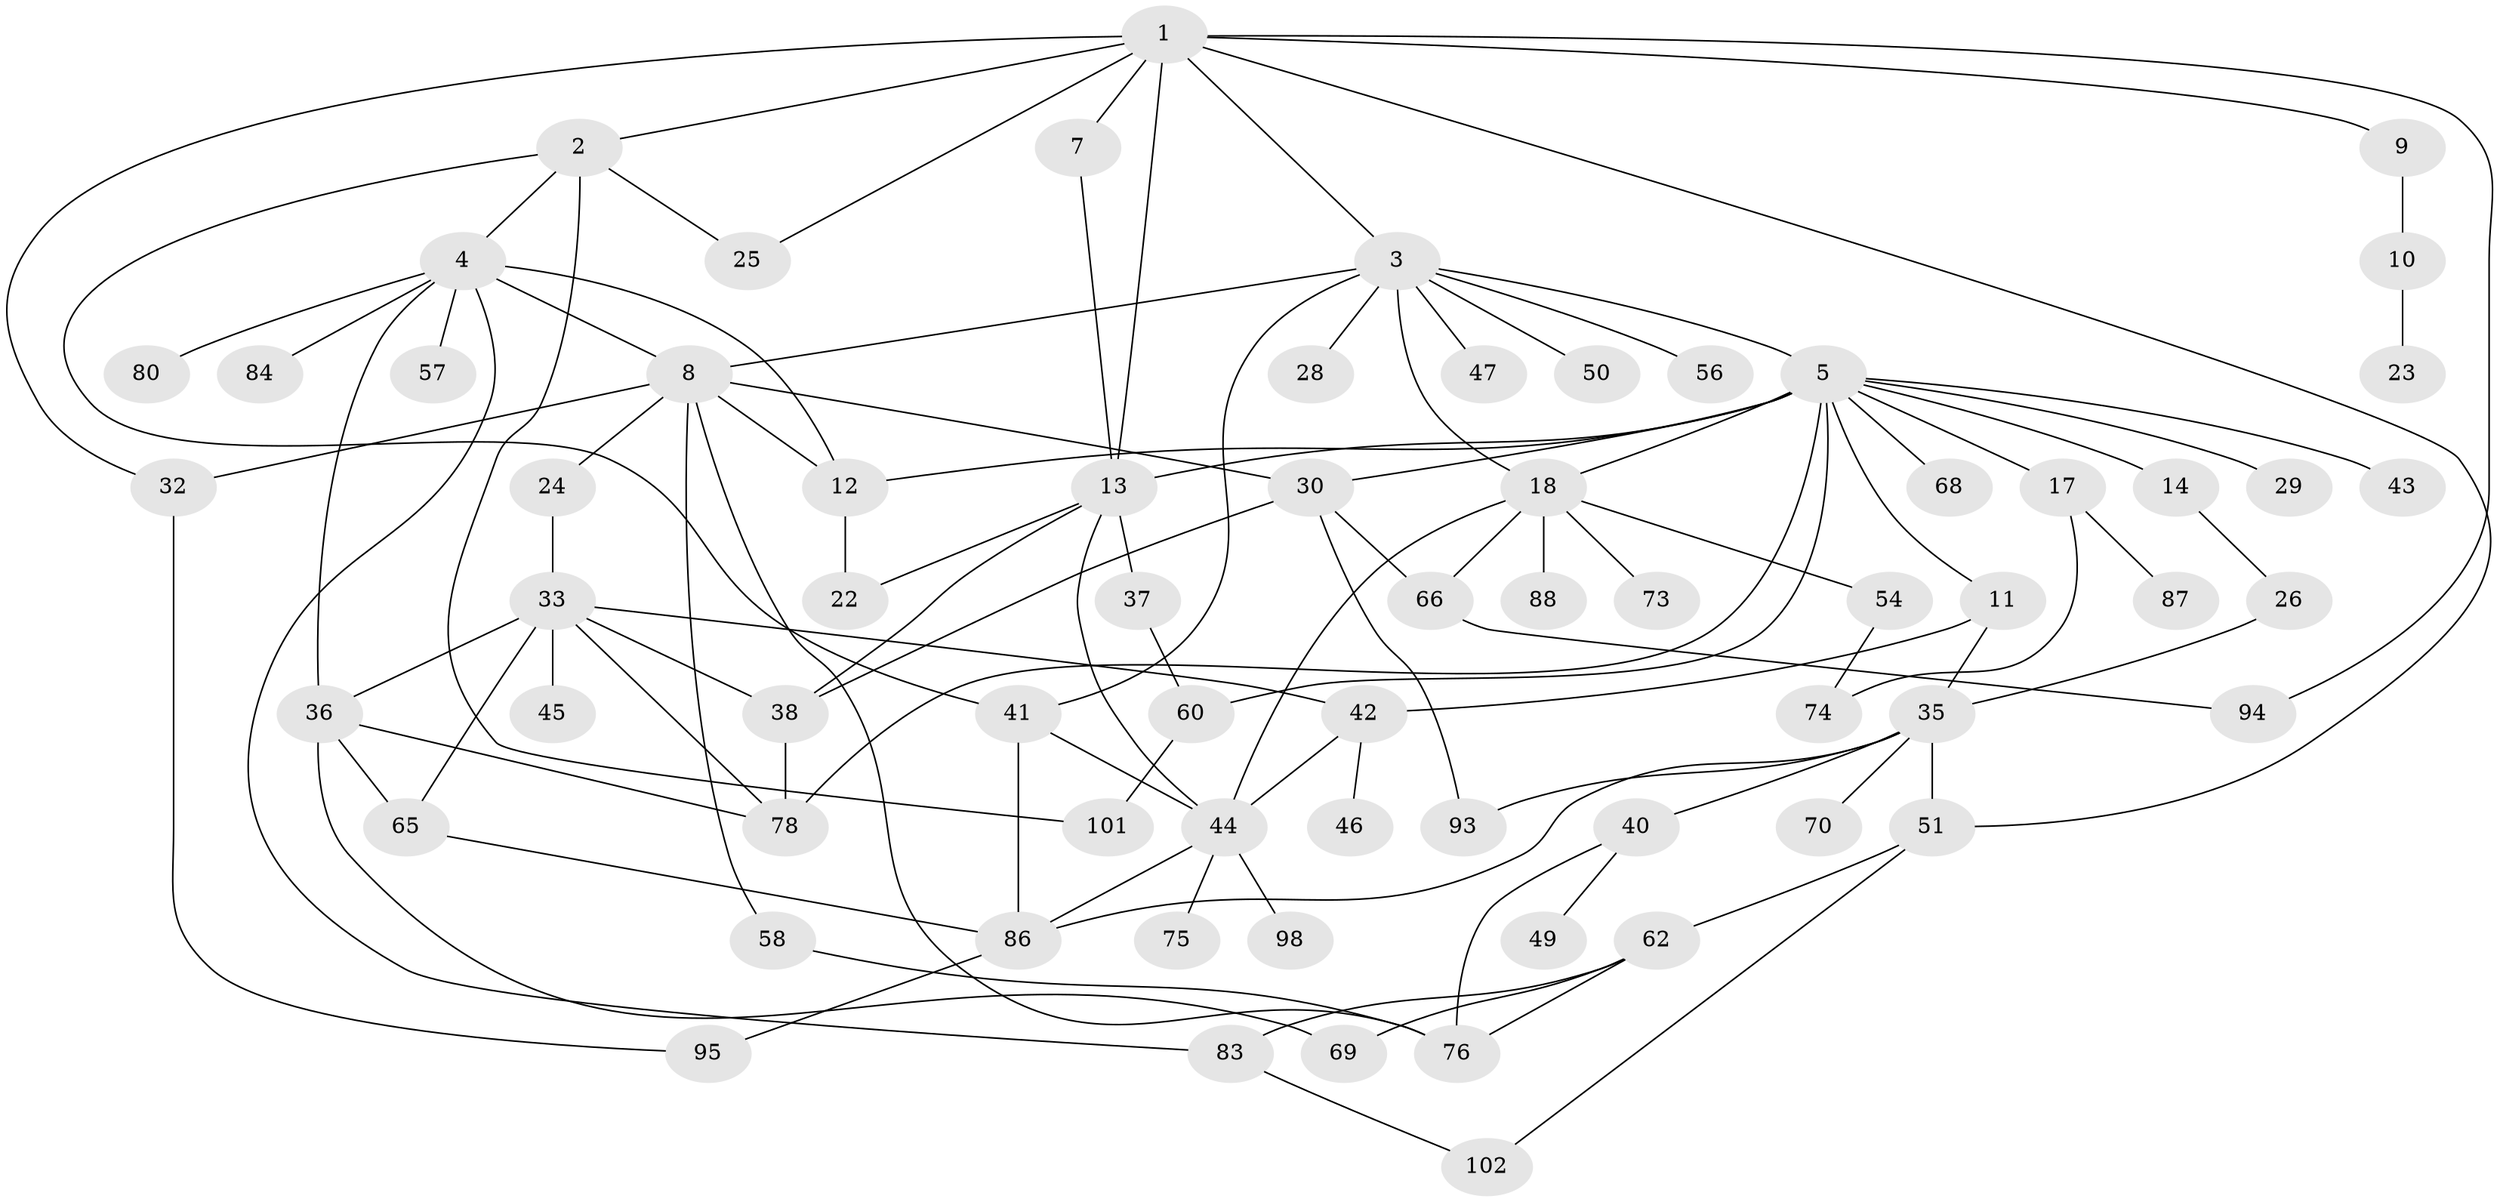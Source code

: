 // original degree distribution, {8: 0.00980392156862745, 5: 0.06862745098039216, 9: 0.00980392156862745, 6: 0.049019607843137254, 14: 0.00980392156862745, 4: 0.11764705882352941, 2: 0.3235294117647059, 3: 0.1568627450980392, 1: 0.2549019607843137}
// Generated by graph-tools (version 1.1) at 2025/41/03/06/25 10:41:26]
// undirected, 68 vertices, 107 edges
graph export_dot {
graph [start="1"]
  node [color=gray90,style=filled];
  1 [super="+31"];
  2 [super="+55"];
  3 [super="+27"];
  4 [super="+6"];
  5 [super="+92"];
  7;
  8 [super="+20"];
  9;
  10 [super="+21"];
  11 [super="+16"];
  12 [super="+15"];
  13 [super="+63"];
  14 [super="+19"];
  17 [super="+85"];
  18 [super="+59"];
  22;
  23;
  24;
  25 [super="+99"];
  26 [super="+39"];
  28;
  29 [super="+96"];
  30 [super="+64"];
  32 [super="+89"];
  33 [super="+34"];
  35 [super="+82"];
  36 [super="+52"];
  37;
  38 [super="+71"];
  40 [super="+48"];
  41 [super="+61"];
  42 [super="+72"];
  43;
  44 [super="+53"];
  45;
  46;
  47;
  49;
  50;
  51 [super="+81"];
  54;
  56;
  57;
  58 [super="+67"];
  60 [super="+79"];
  62 [super="+97"];
  65;
  66 [super="+100"];
  68;
  69;
  70;
  73;
  74;
  75;
  76 [super="+77"];
  78 [super="+90"];
  80;
  83;
  84;
  86 [super="+91"];
  87;
  88;
  93;
  94;
  95;
  98;
  101;
  102;
  1 -- 2;
  1 -- 3;
  1 -- 7;
  1 -- 9;
  1 -- 25;
  1 -- 94;
  1 -- 51;
  1 -- 32;
  1 -- 13;
  2 -- 4;
  2 -- 41;
  2 -- 101;
  2 -- 25;
  3 -- 5;
  3 -- 18;
  3 -- 47;
  3 -- 50;
  3 -- 56;
  3 -- 28;
  3 -- 41;
  3 -- 8;
  4 -- 80;
  4 -- 83;
  4 -- 12;
  4 -- 8;
  4 -- 57;
  4 -- 84;
  4 -- 36;
  5 -- 11;
  5 -- 12;
  5 -- 14;
  5 -- 17;
  5 -- 29;
  5 -- 43;
  5 -- 68;
  5 -- 13 [weight=2];
  5 -- 18;
  5 -- 30;
  5 -- 78;
  5 -- 60;
  7 -- 13;
  8 -- 30;
  8 -- 76;
  8 -- 32;
  8 -- 24;
  8 -- 58;
  8 -- 12;
  9 -- 10;
  10 -- 23;
  11 -- 35;
  11 -- 42;
  12 -- 22;
  13 -- 37;
  13 -- 38;
  13 -- 22;
  13 -- 44;
  14 -- 26;
  17 -- 87;
  17 -- 74;
  18 -- 54;
  18 -- 66;
  18 -- 88;
  18 -- 73;
  18 -- 44;
  24 -- 33;
  26 -- 35;
  30 -- 66;
  30 -- 93;
  30 -- 38;
  32 -- 95;
  33 -- 36;
  33 -- 38;
  33 -- 42;
  33 -- 78;
  33 -- 65;
  33 -- 45;
  35 -- 40;
  35 -- 51;
  35 -- 70;
  35 -- 93;
  35 -- 86;
  36 -- 65;
  36 -- 69;
  36 -- 78;
  37 -- 60;
  38 -- 78;
  40 -- 49;
  40 -- 76;
  41 -- 44;
  41 -- 86;
  42 -- 46;
  42 -- 44;
  44 -- 86;
  44 -- 98;
  44 -- 75;
  51 -- 62;
  51 -- 102;
  54 -- 74;
  58 -- 76;
  60 -- 101;
  62 -- 83;
  62 -- 76;
  62 -- 69;
  65 -- 86;
  66 -- 94;
  83 -- 102;
  86 -- 95;
}
